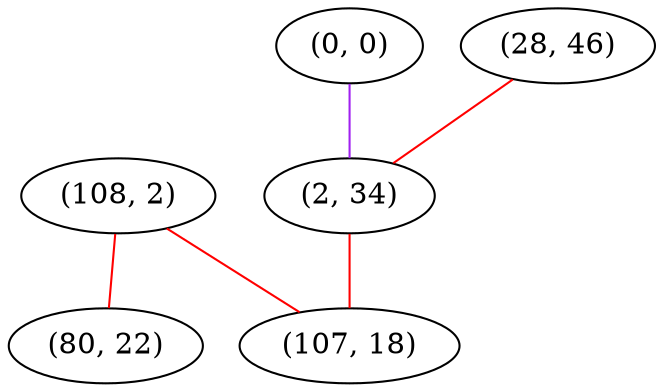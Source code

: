 graph "" {
"(108, 2)";
"(0, 0)";
"(80, 22)";
"(28, 46)";
"(2, 34)";
"(107, 18)";
"(108, 2)" -- "(80, 22)"  [color=red, key=0, weight=1];
"(108, 2)" -- "(107, 18)"  [color=red, key=0, weight=1];
"(0, 0)" -- "(2, 34)"  [color=purple, key=0, weight=4];
"(28, 46)" -- "(2, 34)"  [color=red, key=0, weight=1];
"(2, 34)" -- "(107, 18)"  [color=red, key=0, weight=1];
}
